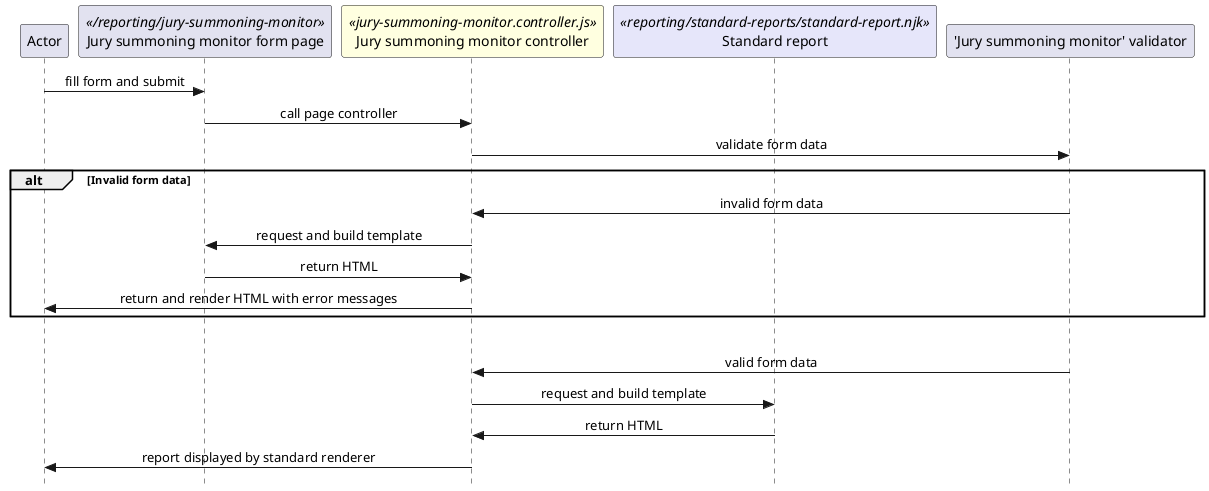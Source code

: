 @startuml reports.jury-summoning-monitor

skinparam Style strictuml 
skinparam SequenceMessageAlignment center

participant Actor

''' LOCAL ROUTING
participant "Jury summoning monitor form page" as JurySummoningMonitorFormPage <</reporting/jury-summoning-monitor>>

''' CONTROLLER AND REQUEST OBJECTS
participant "Jury summoning monitor controller" as JurySummoningMonitorController <<jury-summoning-monitor.controller.js>> #LightYellow

''' TEMPLATES
participant "Standard report" as StandardReport <<reporting/standard-reports/standard-report.njk>> #lavender

''' VALIDATORS
participant "'Jury summoning monitor' validator" as Validator

''' SELECT PAGE
Actor -> JurySummoningMonitorFormPage : fill form and submit
JurySummoningMonitorFormPage -> JurySummoningMonitorController : call page controller
JurySummoningMonitorController -> Validator : validate form data

alt Invalid form data

  JurySummoningMonitorController <- Validator : invalid form data
  JurySummoningMonitorController -> JurySummoningMonitorFormPage : request and build template
  JurySummoningMonitorController <- JurySummoningMonitorFormPage : return HTML
  Actor <- JurySummoningMonitorController : return and render HTML with error messages

end
|||

JurySummoningMonitorController <- Validator : valid form data
JurySummoningMonitorController -> StandardReport : request and build template
JurySummoningMonitorController <- StandardReport : return HTML
Actor <- JurySummoningMonitorController : report displayed by standard renderer